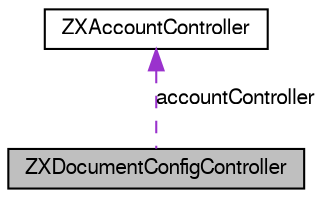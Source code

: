 digraph G
{
  edge [fontname="FreeSans",fontsize="10",labelfontname="FreeSans",labelfontsize="10"];
  node [fontname="FreeSans",fontsize="10",shape=record];
  Node1 [label="ZXDocumentConfigController",height=0.2,width=0.4,color="black", fillcolor="grey75", style="filled" fontcolor="black"];
  Node2 -> Node1 [dir=back,color="darkorchid3",fontsize="10",style="dashed",label="accountController"];
  Node2 [label="ZXAccountController",height=0.2,width=0.4,color="black", fillcolor="white", style="filled",URL="$interface_z_x_account_controller.html",tooltip="General controller code for accounts."];
}
